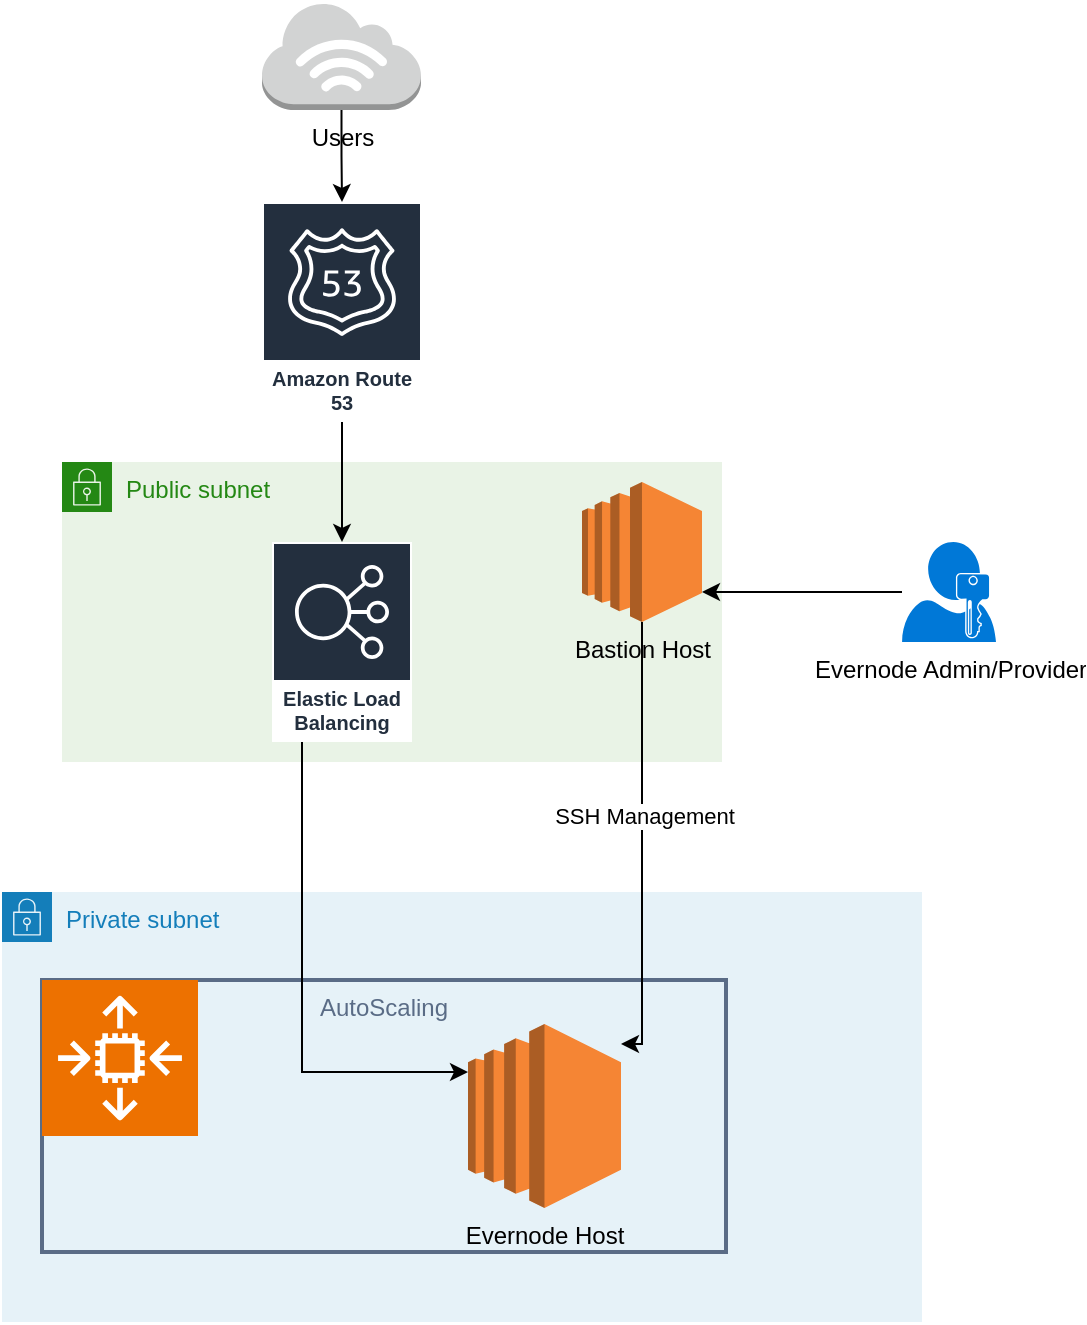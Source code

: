 <mxfile version="22.0.4" type="device">
  <diagram name="Page-1" id="GM8GQWi1gXaJQJtoQk44">
    <mxGraphModel dx="1242" dy="751" grid="1" gridSize="10" guides="1" tooltips="1" connect="1" arrows="1" fold="1" page="1" pageScale="1" pageWidth="850" pageHeight="1100" math="0" shadow="0">
      <root>
        <mxCell id="0" />
        <mxCell id="1" parent="0" />
        <mxCell id="zlYr1jjFoQZGAXg7nRLq-1" value="Private subnet" style="points=[[0,0],[0.25,0],[0.5,0],[0.75,0],[1,0],[1,0.25],[1,0.5],[1,0.75],[1,1],[0.75,1],[0.5,1],[0.25,1],[0,1],[0,0.75],[0,0.5],[0,0.25]];outlineConnect=0;gradientColor=none;html=1;whiteSpace=wrap;fontSize=12;fontStyle=0;container=1;pointerEvents=0;collapsible=0;recursiveResize=0;shape=mxgraph.aws4.group;grIcon=mxgraph.aws4.group_security_group;grStroke=0;strokeColor=#147EBA;fillColor=#E6F2F8;verticalAlign=top;align=left;spacingLeft=30;fontColor=#147EBA;dashed=0;" vertex="1" parent="1">
          <mxGeometry x="180" y="485" width="460" height="215" as="geometry" />
        </mxCell>
        <mxCell id="zlYr1jjFoQZGAXg7nRLq-20" value="AutoScaling" style="fillColor=none;strokeColor=#5A6C86;verticalAlign=top;fontStyle=0;fontColor=#5A6C86;whiteSpace=wrap;html=1;rounded=0;glass=1;strokeWidth=2;" vertex="1" parent="zlYr1jjFoQZGAXg7nRLq-1">
          <mxGeometry x="20" y="44" width="342" height="136" as="geometry" />
        </mxCell>
        <mxCell id="zlYr1jjFoQZGAXg7nRLq-3" value="" style="sketch=0;points=[[0,0,0],[0.25,0,0],[0.5,0,0],[0.75,0,0],[1,0,0],[0,1,0],[0.25,1,0],[0.5,1,0],[0.75,1,0],[1,1,0],[0,0.25,0],[0,0.5,0],[0,0.75,0],[1,0.25,0],[1,0.5,0],[1,0.75,0]];outlineConnect=0;fontColor=#232F3E;fillColor=#ED7100;strokeColor=#ffffff;dashed=0;verticalLabelPosition=bottom;verticalAlign=top;align=center;html=1;fontSize=12;fontStyle=0;aspect=fixed;shape=mxgraph.aws4.resourceIcon;resIcon=mxgraph.aws4.auto_scaling2;" vertex="1" parent="zlYr1jjFoQZGAXg7nRLq-1">
          <mxGeometry x="20" y="44" width="78" height="78" as="geometry" />
        </mxCell>
        <mxCell id="zlYr1jjFoQZGAXg7nRLq-4" value="Evernode Host" style="outlineConnect=0;dashed=0;verticalLabelPosition=bottom;verticalAlign=top;align=center;html=1;shape=mxgraph.aws3.ec2;fillColor=#F58534;gradientColor=none;" vertex="1" parent="zlYr1jjFoQZGAXg7nRLq-1">
          <mxGeometry x="233" y="66" width="76.5" height="92" as="geometry" />
        </mxCell>
        <mxCell id="zlYr1jjFoQZGAXg7nRLq-2" value="Public subnet" style="points=[[0,0],[0.25,0],[0.5,0],[0.75,0],[1,0],[1,0.25],[1,0.5],[1,0.75],[1,1],[0.75,1],[0.5,1],[0.25,1],[0,1],[0,0.75],[0,0.5],[0,0.25]];outlineConnect=0;gradientColor=none;html=1;whiteSpace=wrap;fontSize=12;fontStyle=0;container=1;pointerEvents=0;collapsible=0;recursiveResize=0;shape=mxgraph.aws4.group;grIcon=mxgraph.aws4.group_security_group;grStroke=0;strokeColor=#248814;fillColor=#E9F3E6;verticalAlign=top;align=left;spacingLeft=30;fontColor=#248814;dashed=0;" vertex="1" parent="1">
          <mxGeometry x="210" y="270" width="330" height="150" as="geometry" />
        </mxCell>
        <mxCell id="zlYr1jjFoQZGAXg7nRLq-7" value="Elastic Load Balancing" style="sketch=0;outlineConnect=0;fontColor=#232F3E;gradientColor=none;strokeColor=#ffffff;fillColor=#232F3E;dashed=0;verticalLabelPosition=middle;verticalAlign=bottom;align=center;html=1;whiteSpace=wrap;fontSize=10;fontStyle=1;spacing=3;shape=mxgraph.aws4.productIcon;prIcon=mxgraph.aws4.elastic_load_balancing;" vertex="1" parent="zlYr1jjFoQZGAXg7nRLq-2">
          <mxGeometry x="105" y="40" width="70" height="100" as="geometry" />
        </mxCell>
        <mxCell id="zlYr1jjFoQZGAXg7nRLq-9" value="Bastion Host" style="outlineConnect=0;dashed=0;verticalLabelPosition=bottom;verticalAlign=top;align=center;html=1;shape=mxgraph.aws3.ec2;fillColor=#F58534;gradientColor=none;" vertex="1" parent="zlYr1jjFoQZGAXg7nRLq-2">
          <mxGeometry x="260" y="10" width="60" height="70" as="geometry" />
        </mxCell>
        <mxCell id="zlYr1jjFoQZGAXg7nRLq-8" style="edgeStyle=orthogonalEdgeStyle;rounded=0;orthogonalLoop=1;jettySize=auto;html=1;" edge="1" parent="1" source="zlYr1jjFoQZGAXg7nRLq-7" target="zlYr1jjFoQZGAXg7nRLq-4">
          <mxGeometry relative="1" as="geometry">
            <Array as="points">
              <mxPoint x="330" y="575" />
            </Array>
          </mxGeometry>
        </mxCell>
        <mxCell id="zlYr1jjFoQZGAXg7nRLq-10" style="edgeStyle=orthogonalEdgeStyle;rounded=0;orthogonalLoop=1;jettySize=auto;html=1;" edge="1" parent="1" source="zlYr1jjFoQZGAXg7nRLq-9" target="zlYr1jjFoQZGAXg7nRLq-4">
          <mxGeometry relative="1" as="geometry">
            <Array as="points">
              <mxPoint x="500" y="561" />
            </Array>
          </mxGeometry>
        </mxCell>
        <mxCell id="zlYr1jjFoQZGAXg7nRLq-11" value="SSH Management" style="edgeLabel;html=1;align=center;verticalAlign=middle;resizable=0;points=[];" vertex="1" connectable="0" parent="zlYr1jjFoQZGAXg7nRLq-10">
          <mxGeometry x="-0.127" y="1" relative="1" as="geometry">
            <mxPoint as="offset" />
          </mxGeometry>
        </mxCell>
        <mxCell id="zlYr1jjFoQZGAXg7nRLq-13" style="edgeStyle=orthogonalEdgeStyle;rounded=0;orthogonalLoop=1;jettySize=auto;html=1;" edge="1" parent="1" source="zlYr1jjFoQZGAXg7nRLq-12" target="zlYr1jjFoQZGAXg7nRLq-7">
          <mxGeometry relative="1" as="geometry" />
        </mxCell>
        <mxCell id="zlYr1jjFoQZGAXg7nRLq-12" value="Amazon Route 53" style="sketch=0;outlineConnect=0;fontColor=#232F3E;gradientColor=none;strokeColor=#ffffff;fillColor=#232F3E;dashed=0;verticalLabelPosition=middle;verticalAlign=bottom;align=center;html=1;whiteSpace=wrap;fontSize=10;fontStyle=1;spacing=3;shape=mxgraph.aws4.productIcon;prIcon=mxgraph.aws4.route_53;" vertex="1" parent="1">
          <mxGeometry x="310" y="140" width="80" height="110" as="geometry" />
        </mxCell>
        <mxCell id="zlYr1jjFoQZGAXg7nRLq-16" style="edgeStyle=orthogonalEdgeStyle;rounded=0;orthogonalLoop=1;jettySize=auto;html=1;" edge="1" parent="1" source="zlYr1jjFoQZGAXg7nRLq-15" target="zlYr1jjFoQZGAXg7nRLq-12">
          <mxGeometry relative="1" as="geometry" />
        </mxCell>
        <mxCell id="zlYr1jjFoQZGAXg7nRLq-15" value="Users" style="outlineConnect=0;dashed=0;verticalLabelPosition=bottom;verticalAlign=top;align=center;html=1;shape=mxgraph.aws3.internet_3;fillColor=#D2D3D3;gradientColor=none;" vertex="1" parent="1">
          <mxGeometry x="310" y="40" width="79.5" height="54" as="geometry" />
        </mxCell>
        <mxCell id="zlYr1jjFoQZGAXg7nRLq-18" style="edgeStyle=orthogonalEdgeStyle;rounded=0;orthogonalLoop=1;jettySize=auto;html=1;" edge="1" parent="1" source="zlYr1jjFoQZGAXg7nRLq-17" target="zlYr1jjFoQZGAXg7nRLq-9">
          <mxGeometry relative="1" as="geometry">
            <Array as="points">
              <mxPoint x="550" y="335" />
              <mxPoint x="550" y="335" />
            </Array>
          </mxGeometry>
        </mxCell>
        <mxCell id="zlYr1jjFoQZGAXg7nRLq-17" value="Evernode Admin/Provider" style="sketch=0;aspect=fixed;pointerEvents=1;shadow=0;dashed=0;html=1;strokeColor=none;labelPosition=center;verticalLabelPosition=bottom;verticalAlign=top;align=center;shape=mxgraph.mscae.enterprise.user_permissions;fillColor=#0078D7;" vertex="1" parent="1">
          <mxGeometry x="630" y="310" width="47" height="50" as="geometry" />
        </mxCell>
      </root>
    </mxGraphModel>
  </diagram>
</mxfile>
